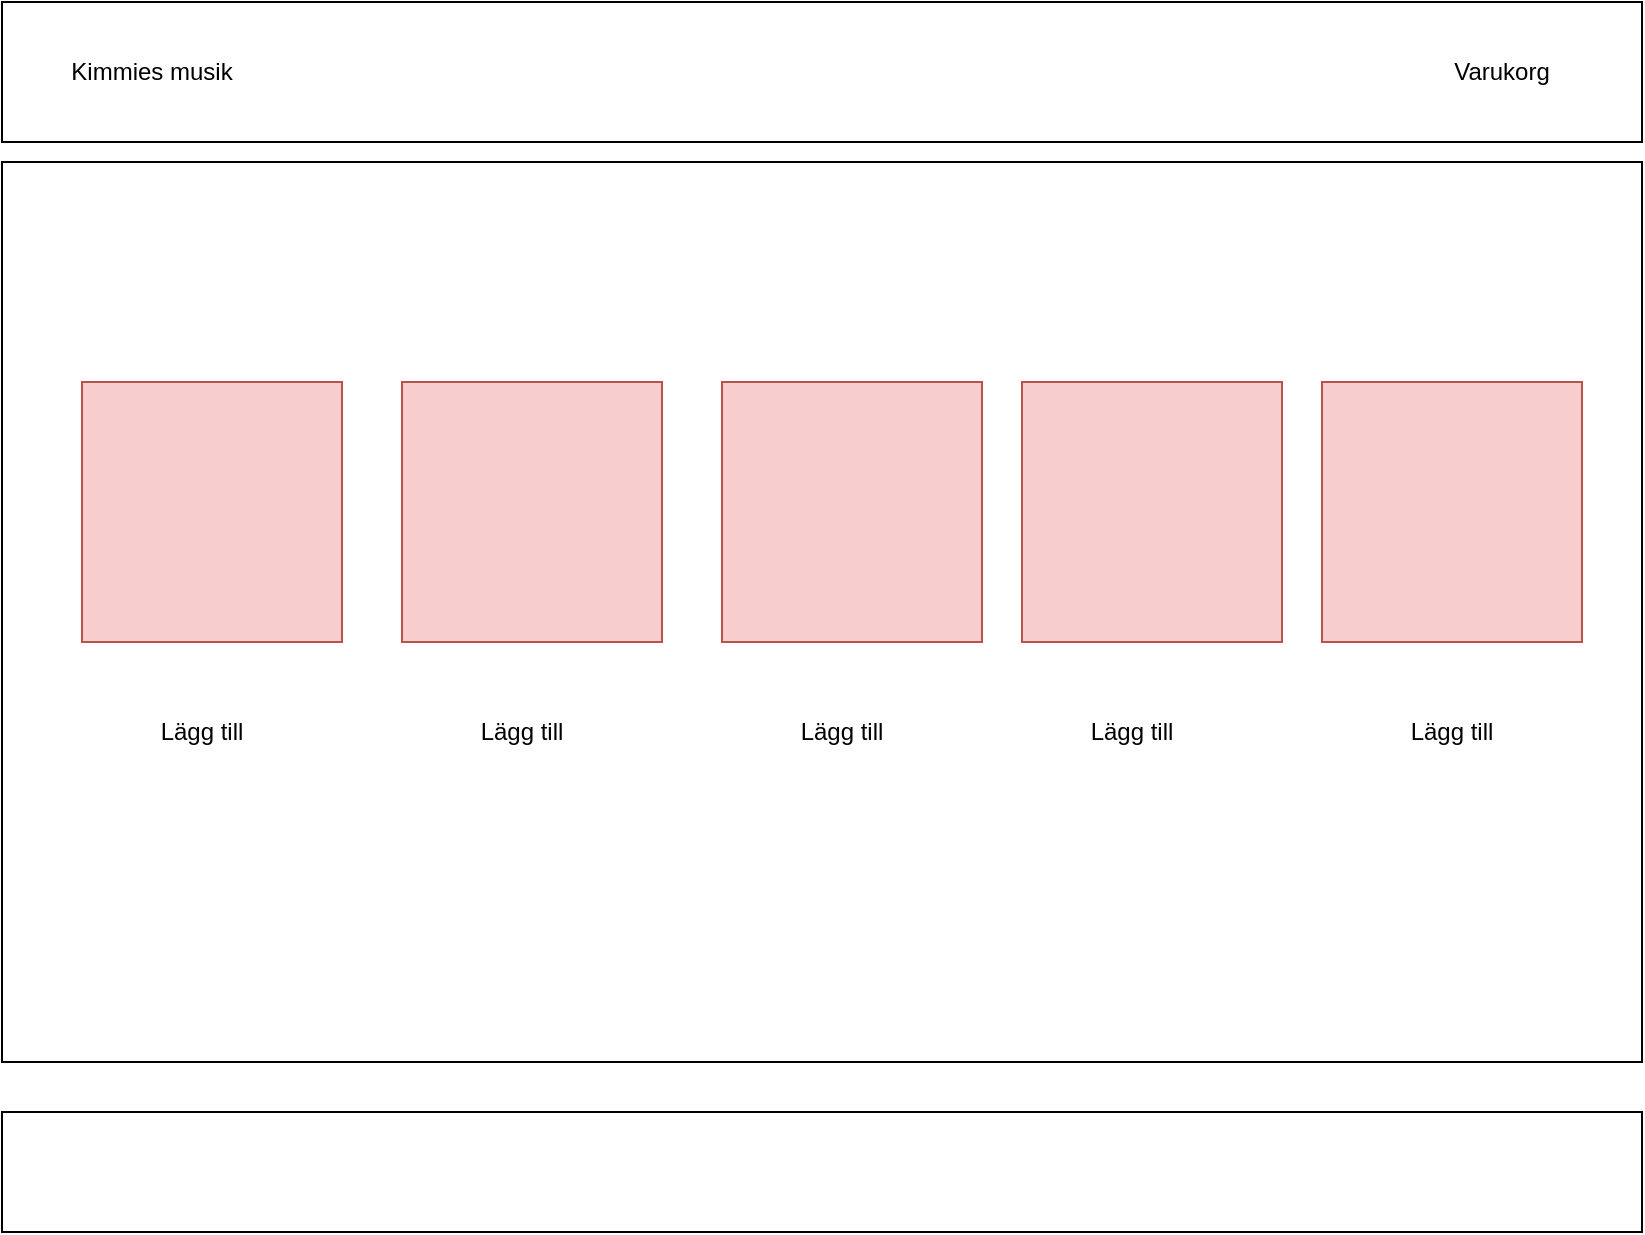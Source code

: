 <mxfile version="17.1.5" type="device"><diagram id="-9l6tUeUjkwKrw7rkL02" name="Page-1"><mxGraphModel dx="1364" dy="772" grid="1" gridSize="10" guides="1" tooltips="1" connect="1" arrows="1" fold="1" page="1" pageScale="1" pageWidth="827" pageHeight="1169" math="0" shadow="0"><root><mxCell id="0"/><mxCell id="1" parent="0"/><mxCell id="6pHmleqlWEIEMXk6JM-m-4" value="" style="rounded=0;whiteSpace=wrap;html=1;" vertex="1" parent="1"><mxGeometry width="820" height="70" as="geometry"/></mxCell><mxCell id="6pHmleqlWEIEMXk6JM-m-6" value="Varukorg" style="text;html=1;strokeColor=none;fillColor=none;align=center;verticalAlign=middle;whiteSpace=wrap;rounded=0;" vertex="1" parent="1"><mxGeometry x="720" y="20" width="60" height="30" as="geometry"/></mxCell><mxCell id="6pHmleqlWEIEMXk6JM-m-7" value="Kimmies musik" style="text;html=1;strokeColor=none;fillColor=none;align=center;verticalAlign=middle;whiteSpace=wrap;rounded=0;" vertex="1" parent="1"><mxGeometry x="10" y="20" width="130" height="30" as="geometry"/></mxCell><mxCell id="6pHmleqlWEIEMXk6JM-m-8" value="Vertical Container" style="swimlane;" vertex="1" parent="1"><mxGeometry x="310" y="260" width="510" height="270" as="geometry"/></mxCell><mxCell id="6pHmleqlWEIEMXk6JM-m-5" value="" style="rounded=0;whiteSpace=wrap;html=1;" vertex="1" parent="6pHmleqlWEIEMXk6JM-m-8"><mxGeometry x="-310" y="-180" width="820" height="450" as="geometry"/></mxCell><mxCell id="6pHmleqlWEIEMXk6JM-m-10" value="" style="whiteSpace=wrap;html=1;aspect=fixed;fillColor=#f8cecc;strokeColor=#b85450;" vertex="1" parent="6pHmleqlWEIEMXk6JM-m-8"><mxGeometry x="-110" y="-70" width="130" height="130" as="geometry"/></mxCell><mxCell id="6pHmleqlWEIEMXk6JM-m-11" value="" style="whiteSpace=wrap;html=1;aspect=fixed;fillColor=#f8cecc;strokeColor=#b85450;" vertex="1" parent="6pHmleqlWEIEMXk6JM-m-8"><mxGeometry x="50" y="-70" width="130" height="130" as="geometry"/></mxCell><mxCell id="6pHmleqlWEIEMXk6JM-m-12" value="" style="whiteSpace=wrap;html=1;aspect=fixed;fillColor=#f8cecc;strokeColor=#b85450;" vertex="1" parent="6pHmleqlWEIEMXk6JM-m-8"><mxGeometry x="200" y="-70" width="130" height="130" as="geometry"/></mxCell><mxCell id="6pHmleqlWEIEMXk6JM-m-13" value="" style="whiteSpace=wrap;html=1;aspect=fixed;fillColor=#f8cecc;strokeColor=#b85450;" vertex="1" parent="6pHmleqlWEIEMXk6JM-m-8"><mxGeometry x="350" y="-70" width="130" height="130" as="geometry"/></mxCell><mxCell id="6pHmleqlWEIEMXk6JM-m-14" value="Lägg till" style="text;html=1;strokeColor=none;fillColor=none;align=center;verticalAlign=middle;whiteSpace=wrap;rounded=0;" vertex="1" parent="6pHmleqlWEIEMXk6JM-m-8"><mxGeometry x="-240" y="90" width="60" height="30" as="geometry"/></mxCell><mxCell id="6pHmleqlWEIEMXk6JM-m-15" value="Lägg till" style="text;html=1;strokeColor=none;fillColor=none;align=center;verticalAlign=middle;whiteSpace=wrap;rounded=0;" vertex="1" parent="6pHmleqlWEIEMXk6JM-m-8"><mxGeometry x="-80" y="90" width="60" height="30" as="geometry"/></mxCell><mxCell id="6pHmleqlWEIEMXk6JM-m-16" value="Lägg till" style="text;html=1;strokeColor=none;fillColor=none;align=center;verticalAlign=middle;whiteSpace=wrap;rounded=0;" vertex="1" parent="6pHmleqlWEIEMXk6JM-m-8"><mxGeometry x="80" y="90" width="60" height="30" as="geometry"/></mxCell><mxCell id="6pHmleqlWEIEMXk6JM-m-17" value="Lägg till" style="text;html=1;strokeColor=none;fillColor=none;align=center;verticalAlign=middle;whiteSpace=wrap;rounded=0;" vertex="1" parent="6pHmleqlWEIEMXk6JM-m-8"><mxGeometry x="225" y="90" width="60" height="30" as="geometry"/></mxCell><mxCell id="6pHmleqlWEIEMXk6JM-m-18" value="Lägg till" style="text;html=1;strokeColor=none;fillColor=none;align=center;verticalAlign=middle;whiteSpace=wrap;rounded=0;" vertex="1" parent="6pHmleqlWEIEMXk6JM-m-8"><mxGeometry x="385" y="90" width="60" height="30" as="geometry"/></mxCell><mxCell id="6pHmleqlWEIEMXk6JM-m-9" value="" style="whiteSpace=wrap;html=1;aspect=fixed;fillColor=#f8cecc;strokeColor=#b85450;" vertex="1" parent="1"><mxGeometry x="40" y="190" width="130" height="130" as="geometry"/></mxCell><mxCell id="6pHmleqlWEIEMXk6JM-m-19" value="" style="rounded=0;whiteSpace=wrap;html=1;" vertex="1" parent="1"><mxGeometry y="555" width="820" height="60" as="geometry"/></mxCell></root></mxGraphModel></diagram></mxfile>